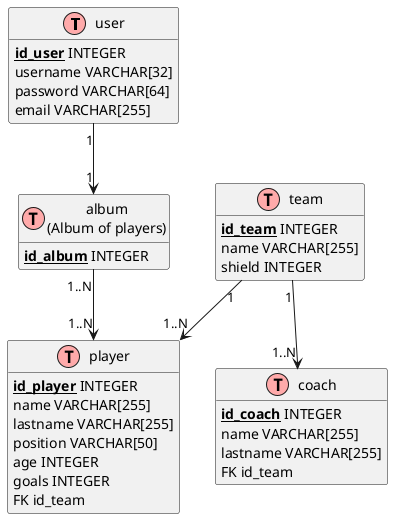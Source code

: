 @startuml
!define Table(name,desc) class name as "desc" << (T,#FFAAAA) >>
!define primary_key(x) <b><u>x</u></b>
hide methods
hide stereotypes

' entities
Table(user, "user") {
    primary_key(id_user) INTEGER
    username VARCHAR[32]
    password VARCHAR[64]
    email VARCHAR[255]
}

Table(album, "album\n(Album of players)") {
    primary_key(id_album) INTEGER
}

Table(player, "player") {
    primary_key(id_player) INTEGER
    name VARCHAR[255]
    lastname VARCHAR[255]
    position VARCHAR[50]
    age INTEGER
    goals INTEGER
    FK id_team
}

Table(coach, "coach") {
    primary_key(id_coach) INTEGER
    name VARCHAR[255]
    lastname VARCHAR[255]
    FK id_team
}

Table(team, "team") {
    primary_key(id_team) INTEGER
    name VARCHAR[255]
    shield INTEGER
}

' relationships
user "1" --> "1" album

album "1..N" --> "1..N" player

team "1" --> "1..N" player
team "1" --> "1..N" coach
@enduml